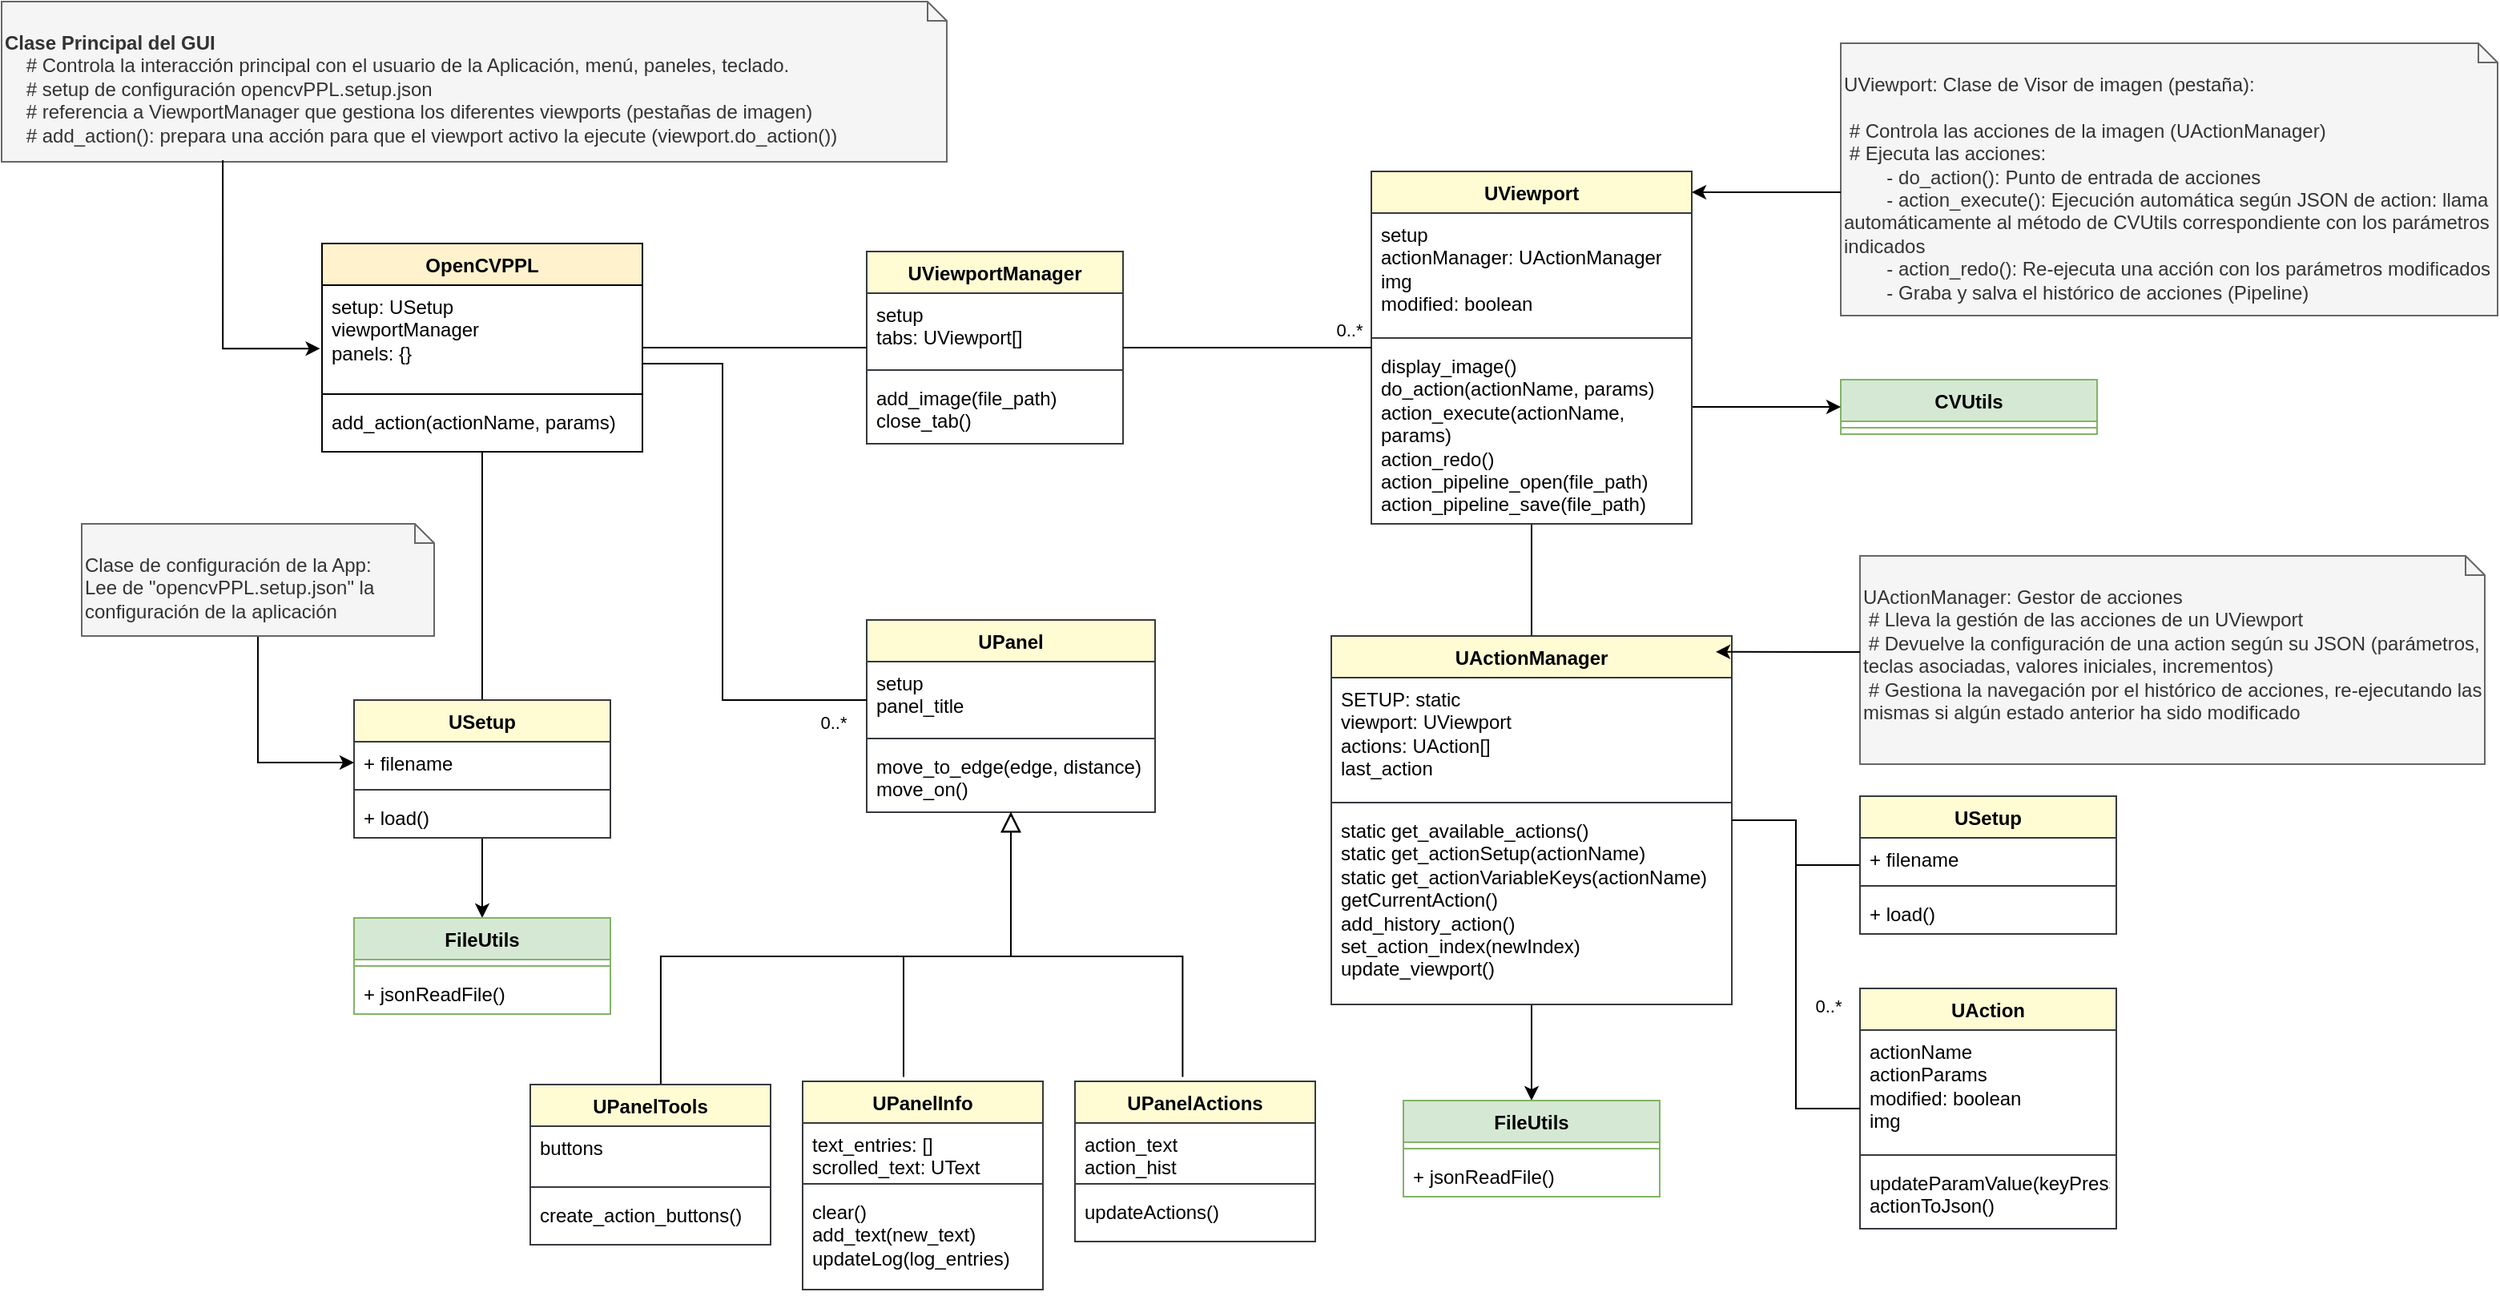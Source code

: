 <mxfile version="24.4.13" type="device">
  <diagram id="C5RBs43oDa-KdzZeNtuy" name="Page-1">
    <mxGraphModel dx="2876" dy="1206" grid="1" gridSize="10" guides="1" tooltips="1" connect="1" arrows="1" fold="1" page="1" pageScale="1" pageWidth="827" pageHeight="1169" math="0" shadow="0">
      <root>
        <mxCell id="WIyWlLk6GJQsqaUBKTNV-0" />
        <mxCell id="WIyWlLk6GJQsqaUBKTNV-1" parent="WIyWlLk6GJQsqaUBKTNV-0" />
        <mxCell id="RQnn3mF7lOvKZFte0xS3-6" style="rounded=0;orthogonalLoop=1;jettySize=auto;html=1;entryX=0.5;entryY=0;entryDx=0;entryDy=0;endArrow=none;endFill=0;" parent="WIyWlLk6GJQsqaUBKTNV-1" source="guMjgffCaEKqbJ106u8I-28" target="guMjgffCaEKqbJ106u8I-36" edge="1">
          <mxGeometry relative="1" as="geometry" />
        </mxCell>
        <mxCell id="guMjgffCaEKqbJ106u8I-28" value="OpenCVPPL" style="swimlane;fontStyle=1;align=center;verticalAlign=top;childLayout=stackLayout;horizontal=1;startSize=26;horizontalStack=0;resizeParent=1;resizeParentMax=0;resizeLast=0;collapsible=1;marginBottom=0;whiteSpace=wrap;html=1;fillColor=#fff2cc;strokeColor=#030201;" parent="WIyWlLk6GJQsqaUBKTNV-1" vertex="1">
          <mxGeometry x="10" y="165" width="200" height="130" as="geometry" />
        </mxCell>
        <mxCell id="guMjgffCaEKqbJ106u8I-29" value="&lt;div&gt;&lt;span style=&quot;background-color: initial;&quot;&gt;setup: USetup&lt;/span&gt;&lt;br&gt;&lt;/div&gt;&lt;div&gt;&lt;span style=&quot;background-color: initial;&quot;&gt;viewportManager&lt;/span&gt;&lt;br&gt;&lt;/div&gt;&lt;div&gt;&lt;span style=&quot;background-color: initial;&quot;&gt;panels: {}&lt;/span&gt;&lt;br&gt;&lt;/div&gt;" style="text;strokeColor=none;fillColor=none;align=left;verticalAlign=top;spacingLeft=4;spacingRight=4;overflow=hidden;rotatable=0;points=[[0,0.5],[1,0.5]];portConstraint=eastwest;whiteSpace=wrap;html=1;" parent="guMjgffCaEKqbJ106u8I-28" vertex="1">
          <mxGeometry y="26" width="200" height="64" as="geometry" />
        </mxCell>
        <mxCell id="guMjgffCaEKqbJ106u8I-30" value="" style="line;strokeWidth=1;fillColor=none;align=left;verticalAlign=middle;spacingTop=-1;spacingLeft=3;spacingRight=3;rotatable=0;labelPosition=right;points=[];portConstraint=eastwest;strokeColor=inherit;" parent="guMjgffCaEKqbJ106u8I-28" vertex="1">
          <mxGeometry y="90" width="200" height="8" as="geometry" />
        </mxCell>
        <mxCell id="guMjgffCaEKqbJ106u8I-31" value="add_action(actionName, params)&lt;div&gt;&lt;br&gt;&lt;/div&gt;" style="text;strokeColor=none;fillColor=none;align=left;verticalAlign=top;spacingLeft=4;spacingRight=4;overflow=hidden;rotatable=0;points=[[0,0.5],[1,0.5]];portConstraint=eastwest;whiteSpace=wrap;html=1;" parent="guMjgffCaEKqbJ106u8I-28" vertex="1">
          <mxGeometry y="98" width="200" height="32" as="geometry" />
        </mxCell>
        <mxCell id="wvwNAToeuNzU3zRsVvuj-59" style="edgeStyle=orthogonalEdgeStyle;rounded=0;orthogonalLoop=1;jettySize=auto;html=1;" edge="1" parent="WIyWlLk6GJQsqaUBKTNV-1" source="guMjgffCaEKqbJ106u8I-36" target="guMjgffCaEKqbJ106u8I-56">
          <mxGeometry relative="1" as="geometry" />
        </mxCell>
        <mxCell id="guMjgffCaEKqbJ106u8I-36" value="USetup" style="swimlane;fontStyle=1;align=center;verticalAlign=top;childLayout=stackLayout;horizontal=1;startSize=26;horizontalStack=0;resizeParent=1;resizeParentMax=0;resizeLast=0;collapsible=1;marginBottom=0;whiteSpace=wrap;html=1;fillColor=#FFFCD4;strokeColor=#36393d;" parent="WIyWlLk6GJQsqaUBKTNV-1" vertex="1">
          <mxGeometry x="30" y="450" width="160" height="86" as="geometry" />
        </mxCell>
        <mxCell id="guMjgffCaEKqbJ106u8I-37" value="+ filename" style="text;strokeColor=none;fillColor=none;align=left;verticalAlign=top;spacingLeft=4;spacingRight=4;overflow=hidden;rotatable=0;points=[[0,0.5],[1,0.5]];portConstraint=eastwest;whiteSpace=wrap;html=1;" parent="guMjgffCaEKqbJ106u8I-36" vertex="1">
          <mxGeometry y="26" width="160" height="26" as="geometry" />
        </mxCell>
        <mxCell id="guMjgffCaEKqbJ106u8I-38" value="" style="line;strokeWidth=1;fillColor=none;align=left;verticalAlign=middle;spacingTop=-1;spacingLeft=3;spacingRight=3;rotatable=0;labelPosition=right;points=[];portConstraint=eastwest;strokeColor=inherit;" parent="guMjgffCaEKqbJ106u8I-36" vertex="1">
          <mxGeometry y="52" width="160" height="8" as="geometry" />
        </mxCell>
        <mxCell id="guMjgffCaEKqbJ106u8I-39" value="+ load()" style="text;strokeColor=none;fillColor=none;align=left;verticalAlign=top;spacingLeft=4;spacingRight=4;overflow=hidden;rotatable=0;points=[[0,0.5],[1,0.5]];portConstraint=eastwest;whiteSpace=wrap;html=1;" parent="guMjgffCaEKqbJ106u8I-36" vertex="1">
          <mxGeometry y="60" width="160" height="26" as="geometry" />
        </mxCell>
        <mxCell id="guMjgffCaEKqbJ106u8I-48" value="UViewportManager" style="swimlane;fontStyle=1;align=center;verticalAlign=top;childLayout=stackLayout;horizontal=1;startSize=26;horizontalStack=0;resizeParent=1;resizeParentMax=0;resizeLast=0;collapsible=1;marginBottom=0;whiteSpace=wrap;html=1;fillColor=#FFFCD4;strokeColor=#36393d;" parent="WIyWlLk6GJQsqaUBKTNV-1" vertex="1">
          <mxGeometry x="350" y="170" width="160" height="120" as="geometry" />
        </mxCell>
        <mxCell id="guMjgffCaEKqbJ106u8I-49" value="setup&lt;div&gt;tabs: UViewport[]&lt;/div&gt;" style="text;strokeColor=none;fillColor=none;align=left;verticalAlign=top;spacingLeft=4;spacingRight=4;overflow=hidden;rotatable=0;points=[[0,0.5],[1,0.5]];portConstraint=eastwest;whiteSpace=wrap;html=1;" parent="guMjgffCaEKqbJ106u8I-48" vertex="1">
          <mxGeometry y="26" width="160" height="44" as="geometry" />
        </mxCell>
        <mxCell id="guMjgffCaEKqbJ106u8I-50" value="" style="line;strokeWidth=1;fillColor=none;align=left;verticalAlign=middle;spacingTop=-1;spacingLeft=3;spacingRight=3;rotatable=0;labelPosition=right;points=[];portConstraint=eastwest;strokeColor=inherit;" parent="guMjgffCaEKqbJ106u8I-48" vertex="1">
          <mxGeometry y="70" width="160" height="8" as="geometry" />
        </mxCell>
        <mxCell id="guMjgffCaEKqbJ106u8I-51" value="add_image(file_path)&lt;div&gt;close_tab()&lt;br&gt;&lt;/div&gt;" style="text;strokeColor=none;fillColor=none;align=left;verticalAlign=top;spacingLeft=4;spacingRight=4;overflow=hidden;rotatable=0;points=[[0,0.5],[1,0.5]];portConstraint=eastwest;whiteSpace=wrap;html=1;" parent="guMjgffCaEKqbJ106u8I-48" vertex="1">
          <mxGeometry y="78" width="160" height="42" as="geometry" />
        </mxCell>
        <mxCell id="guMjgffCaEKqbJ106u8I-56" value="FileUtils" style="swimlane;fontStyle=1;align=center;verticalAlign=top;childLayout=stackLayout;horizontal=1;startSize=26;horizontalStack=0;resizeParent=1;resizeParentMax=0;resizeLast=0;collapsible=1;marginBottom=0;whiteSpace=wrap;html=1;fillColor=#d5e8d4;strokeColor=#82b366;" parent="WIyWlLk6GJQsqaUBKTNV-1" vertex="1">
          <mxGeometry x="30" y="586" width="160" height="60" as="geometry" />
        </mxCell>
        <mxCell id="guMjgffCaEKqbJ106u8I-58" value="" style="line;strokeWidth=1;fillColor=none;align=left;verticalAlign=middle;spacingTop=-1;spacingLeft=3;spacingRight=3;rotatable=0;labelPosition=right;points=[];portConstraint=eastwest;strokeColor=inherit;" parent="guMjgffCaEKqbJ106u8I-56" vertex="1">
          <mxGeometry y="26" width="160" height="8" as="geometry" />
        </mxCell>
        <mxCell id="guMjgffCaEKqbJ106u8I-59" value="+ jsonReadFile()" style="text;strokeColor=none;fillColor=none;align=left;verticalAlign=top;spacingLeft=4;spacingRight=4;overflow=hidden;rotatable=0;points=[[0,0.5],[1,0.5]];portConstraint=eastwest;whiteSpace=wrap;html=1;" parent="guMjgffCaEKqbJ106u8I-56" vertex="1">
          <mxGeometry y="34" width="160" height="26" as="geometry" />
        </mxCell>
        <mxCell id="guMjgffCaEKqbJ106u8I-60" value="UPanel" style="swimlane;fontStyle=1;align=center;verticalAlign=top;childLayout=stackLayout;horizontal=1;startSize=26;horizontalStack=0;resizeParent=1;resizeParentMax=0;resizeLast=0;collapsible=1;marginBottom=0;whiteSpace=wrap;html=1;fillColor=#FFFCD4;strokeColor=#36393d;" parent="WIyWlLk6GJQsqaUBKTNV-1" vertex="1">
          <mxGeometry x="350" y="400" width="180" height="120" as="geometry" />
        </mxCell>
        <mxCell id="guMjgffCaEKqbJ106u8I-61" value="setup&lt;br&gt;panel_title&lt;br&gt;&lt;div&gt;&lt;br&gt;&lt;/div&gt;" style="text;strokeColor=none;fillColor=none;align=left;verticalAlign=top;spacingLeft=4;spacingRight=4;overflow=hidden;rotatable=0;points=[[0,0.5],[1,0.5]];portConstraint=eastwest;whiteSpace=wrap;html=1;" parent="guMjgffCaEKqbJ106u8I-60" vertex="1">
          <mxGeometry y="26" width="180" height="44" as="geometry" />
        </mxCell>
        <mxCell id="guMjgffCaEKqbJ106u8I-62" value="" style="line;strokeWidth=1;fillColor=none;align=left;verticalAlign=middle;spacingTop=-1;spacingLeft=3;spacingRight=3;rotatable=0;labelPosition=right;points=[];portConstraint=eastwest;strokeColor=inherit;" parent="guMjgffCaEKqbJ106u8I-60" vertex="1">
          <mxGeometry y="70" width="180" height="8" as="geometry" />
        </mxCell>
        <mxCell id="guMjgffCaEKqbJ106u8I-63" value="move_to_edge(edge, distance)&lt;div&gt;move_on()&lt;/div&gt;" style="text;strokeColor=none;fillColor=none;align=left;verticalAlign=top;spacingLeft=4;spacingRight=4;overflow=hidden;rotatable=0;points=[[0,0.5],[1,0.5]];portConstraint=eastwest;whiteSpace=wrap;html=1;" parent="guMjgffCaEKqbJ106u8I-60" vertex="1">
          <mxGeometry y="78" width="180" height="42" as="geometry" />
        </mxCell>
        <mxCell id="guMjgffCaEKqbJ106u8I-64" value="CVUtils" style="swimlane;fontStyle=1;align=center;verticalAlign=top;childLayout=stackLayout;horizontal=1;startSize=26;horizontalStack=0;resizeParent=1;resizeParentMax=0;resizeLast=0;collapsible=1;marginBottom=0;whiteSpace=wrap;html=1;fillColor=#d5e8d4;strokeColor=#82b366;" parent="WIyWlLk6GJQsqaUBKTNV-1" vertex="1">
          <mxGeometry x="958" y="250" width="160" height="34" as="geometry" />
        </mxCell>
        <mxCell id="guMjgffCaEKqbJ106u8I-66" value="" style="line;strokeWidth=1;fillColor=none;align=left;verticalAlign=middle;spacingTop=-1;spacingLeft=3;spacingRight=3;rotatable=0;labelPosition=right;points=[];portConstraint=eastwest;strokeColor=inherit;" parent="guMjgffCaEKqbJ106u8I-64" vertex="1">
          <mxGeometry y="26" width="160" height="8" as="geometry" />
        </mxCell>
        <mxCell id="RQnn3mF7lOvKZFte0xS3-1" value="&lt;b&gt;Clase Principal del GUI&lt;/b&gt;&lt;div&gt;&lt;div&gt;&amp;nbsp; &amp;nbsp; # Controla la interacción principal con el usuario de la Aplicación, menú, paneles, teclado.&lt;/div&gt;&lt;div&gt;&amp;nbsp; &amp;nbsp; # setup de configuración opencvPPL.setup.json&lt;/div&gt;&lt;div&gt;&amp;nbsp; &amp;nbsp; # referencia a ViewportManager que gestiona los diferentes viewports (pestañas de imagen)&lt;/div&gt;&lt;/div&gt;&lt;div&gt;&amp;nbsp; &amp;nbsp; # add_action(): prepara una acción para que el viewport activo la ejecute (viewport.do_action())&lt;/div&gt;" style="shape=note2;boundedLbl=1;whiteSpace=wrap;html=1;size=12;verticalAlign=top;align=left;fillColor=#f5f5f5;fontColor=#333333;strokeColor=#666666;" parent="WIyWlLk6GJQsqaUBKTNV-1" vertex="1">
          <mxGeometry x="-190" y="14" width="590" height="100" as="geometry" />
        </mxCell>
        <mxCell id="RQnn3mF7lOvKZFte0xS3-4" style="edgeStyle=orthogonalEdgeStyle;rounded=0;orthogonalLoop=1;jettySize=auto;html=1;entryX=0;entryY=0.5;entryDx=0;entryDy=0;" parent="WIyWlLk6GJQsqaUBKTNV-1" source="RQnn3mF7lOvKZFte0xS3-3" target="guMjgffCaEKqbJ106u8I-37" edge="1">
          <mxGeometry relative="1" as="geometry">
            <mxPoint x="105" y="440" as="targetPoint" />
          </mxGeometry>
        </mxCell>
        <mxCell id="RQnn3mF7lOvKZFte0xS3-3" value="Clase de configuración de la App:&lt;br&gt;Lee de &quot;opencvPPL.setup.json&quot; la configuración de la aplicación" style="shape=note2;boundedLbl=1;whiteSpace=wrap;html=1;size=12;verticalAlign=top;align=left;fillColor=#f5f5f5;fontColor=#333333;strokeColor=#666666;" parent="WIyWlLk6GJQsqaUBKTNV-1" vertex="1">
          <mxGeometry x="-140" y="340" width="220" height="70" as="geometry" />
        </mxCell>
        <mxCell id="RQnn3mF7lOvKZFte0xS3-9" style="edgeStyle=orthogonalEdgeStyle;rounded=0;orthogonalLoop=1;jettySize=auto;html=1;entryX=-0.006;entryY=0.619;entryDx=0;entryDy=0;entryPerimeter=0;exitX=0.234;exitY=0.99;exitDx=0;exitDy=0;exitPerimeter=0;" parent="WIyWlLk6GJQsqaUBKTNV-1" source="RQnn3mF7lOvKZFte0xS3-1" target="guMjgffCaEKqbJ106u8I-29" edge="1">
          <mxGeometry relative="1" as="geometry" />
        </mxCell>
        <mxCell id="RQnn3mF7lOvKZFte0xS3-12" style="rounded=0;orthogonalLoop=1;jettySize=auto;html=1;endArrow=none;endFill=0;startArrow=none;startFill=0;" parent="WIyWlLk6GJQsqaUBKTNV-1" source="guMjgffCaEKqbJ106u8I-28" target="guMjgffCaEKqbJ106u8I-48" edge="1">
          <mxGeometry relative="1" as="geometry">
            <mxPoint x="230" y="190" as="sourcePoint" />
            <mxPoint x="340" y="190" as="targetPoint" />
          </mxGeometry>
        </mxCell>
        <mxCell id="wvwNAToeuNzU3zRsVvuj-36" style="edgeStyle=orthogonalEdgeStyle;rounded=0;orthogonalLoop=1;jettySize=auto;html=1;endArrow=none;endFill=0;" edge="1" parent="WIyWlLk6GJQsqaUBKTNV-1" source="wvwNAToeuNzU3zRsVvuj-1" target="wvwNAToeuNzU3zRsVvuj-23">
          <mxGeometry relative="1" as="geometry" />
        </mxCell>
        <mxCell id="wvwNAToeuNzU3zRsVvuj-71" style="edgeStyle=orthogonalEdgeStyle;rounded=0;orthogonalLoop=1;jettySize=auto;html=1;" edge="1" parent="WIyWlLk6GJQsqaUBKTNV-1" source="wvwNAToeuNzU3zRsVvuj-1" target="guMjgffCaEKqbJ106u8I-64">
          <mxGeometry relative="1" as="geometry">
            <Array as="points">
              <mxPoint x="880" y="267" />
              <mxPoint x="880" y="267" />
            </Array>
          </mxGeometry>
        </mxCell>
        <mxCell id="wvwNAToeuNzU3zRsVvuj-1" value="UViewport" style="swimlane;fontStyle=1;align=center;verticalAlign=top;childLayout=stackLayout;horizontal=1;startSize=26;horizontalStack=0;resizeParent=1;resizeParentMax=0;resizeLast=0;collapsible=1;marginBottom=0;whiteSpace=wrap;html=1;fillColor=#FFFCD4;strokeColor=#36393d;" vertex="1" parent="WIyWlLk6GJQsqaUBKTNV-1">
          <mxGeometry x="665" y="120" width="200" height="220" as="geometry" />
        </mxCell>
        <mxCell id="wvwNAToeuNzU3zRsVvuj-2" value="setup&lt;div&gt;actionManager: UActionManager&lt;/div&gt;&lt;div&gt;img&lt;/div&gt;&lt;div&gt;modified: boolean&lt;/div&gt;&lt;div&gt;&lt;br&gt;&lt;/div&gt;&lt;div&gt;&lt;br&gt;&lt;/div&gt;" style="text;strokeColor=none;fillColor=none;align=left;verticalAlign=top;spacingLeft=4;spacingRight=4;overflow=hidden;rotatable=0;points=[[0,0.5],[1,0.5]];portConstraint=eastwest;whiteSpace=wrap;html=1;" vertex="1" parent="wvwNAToeuNzU3zRsVvuj-1">
          <mxGeometry y="26" width="200" height="74" as="geometry" />
        </mxCell>
        <mxCell id="wvwNAToeuNzU3zRsVvuj-3" value="" style="line;strokeWidth=1;fillColor=none;align=left;verticalAlign=middle;spacingTop=-1;spacingLeft=3;spacingRight=3;rotatable=0;labelPosition=right;points=[];portConstraint=eastwest;strokeColor=inherit;" vertex="1" parent="wvwNAToeuNzU3zRsVvuj-1">
          <mxGeometry y="100" width="200" height="8" as="geometry" />
        </mxCell>
        <mxCell id="wvwNAToeuNzU3zRsVvuj-4" value="&lt;div&gt;display_image()&lt;br&gt;&lt;/div&gt;&lt;div&gt;do_action(actionName, params)&lt;br&gt;&lt;/div&gt;&lt;div&gt;action_execute(actionName, params)&lt;br&gt;&lt;/div&gt;&lt;div&gt;action_redo()&lt;br&gt;action_pipeline_open(file_path)&lt;br&gt;action_pipeline_save(file_path)&lt;br&gt;&lt;/div&gt;" style="text;strokeColor=none;fillColor=none;align=left;verticalAlign=top;spacingLeft=4;spacingRight=4;overflow=hidden;rotatable=0;points=[[0,0.5],[1,0.5]];portConstraint=eastwest;whiteSpace=wrap;html=1;" vertex="1" parent="wvwNAToeuNzU3zRsVvuj-1">
          <mxGeometry y="108" width="200" height="112" as="geometry" />
        </mxCell>
        <mxCell id="wvwNAToeuNzU3zRsVvuj-5" style="edgeStyle=orthogonalEdgeStyle;rounded=0;orthogonalLoop=1;jettySize=auto;html=1;endArrow=none;endFill=0;startArrow=none;startFill=0;" edge="1" parent="WIyWlLk6GJQsqaUBKTNV-1" source="guMjgffCaEKqbJ106u8I-48" target="wvwNAToeuNzU3zRsVvuj-1">
          <mxGeometry relative="1" as="geometry">
            <mxPoint x="440" y="320" as="sourcePoint" />
            <mxPoint x="550" y="320" as="targetPoint" />
          </mxGeometry>
        </mxCell>
        <mxCell id="wvwNAToeuNzU3zRsVvuj-10" value="0..*" style="edgeLabel;html=1;align=center;verticalAlign=middle;resizable=0;points=[];" vertex="1" connectable="0" parent="wvwNAToeuNzU3zRsVvuj-5">
          <mxGeometry x="0.276" y="1" relative="1" as="geometry">
            <mxPoint x="42" y="-10" as="offset" />
          </mxGeometry>
        </mxCell>
        <mxCell id="wvwNAToeuNzU3zRsVvuj-8" style="edgeStyle=orthogonalEdgeStyle;rounded=0;orthogonalLoop=1;jettySize=auto;html=1;endArrow=none;endFill=0;startArrow=none;startFill=0;" edge="1" parent="WIyWlLk6GJQsqaUBKTNV-1" source="guMjgffCaEKqbJ106u8I-28" target="guMjgffCaEKqbJ106u8I-60">
          <mxGeometry relative="1" as="geometry">
            <mxPoint x="300" y="290" as="sourcePoint" />
            <mxPoint x="310" y="350" as="targetPoint" />
            <Array as="points">
              <mxPoint x="260" y="240" />
              <mxPoint x="260" y="450" />
            </Array>
          </mxGeometry>
        </mxCell>
        <mxCell id="wvwNAToeuNzU3zRsVvuj-9" value="0..*" style="edgeLabel;html=1;align=center;verticalAlign=middle;resizable=0;points=[];" vertex="1" connectable="0" parent="wvwNAToeuNzU3zRsVvuj-8">
          <mxGeometry x="0.85" relative="1" as="geometry">
            <mxPoint x="5" y="14" as="offset" />
          </mxGeometry>
        </mxCell>
        <mxCell id="wvwNAToeuNzU3zRsVvuj-12" value="" style="endArrow=block;endSize=10;endFill=0;shadow=0;strokeWidth=1;rounded=0;curved=0;edgeStyle=elbowEdgeStyle;elbow=vertical;exitX=0.42;exitY=-0.021;exitDx=0;exitDy=0;exitPerimeter=0;" edge="1" parent="WIyWlLk6GJQsqaUBKTNV-1" source="wvwNAToeuNzU3zRsVvuj-19" target="guMjgffCaEKqbJ106u8I-60">
          <mxGeometry width="160" relative="1" as="geometry">
            <mxPoint x="370" y="640" as="sourcePoint" />
            <mxPoint x="435" y="543" as="targetPoint" />
            <Array as="points">
              <mxPoint x="440" y="610" />
            </Array>
          </mxGeometry>
        </mxCell>
        <mxCell id="wvwNAToeuNzU3zRsVvuj-13" value="" style="endArrow=block;endSize=10;endFill=0;shadow=0;strokeWidth=1;rounded=0;curved=0;edgeStyle=elbowEdgeStyle;elbow=vertical;exitX=0.448;exitY=-0.027;exitDx=0;exitDy=0;exitPerimeter=0;" edge="1" parent="WIyWlLk6GJQsqaUBKTNV-1" source="wvwNAToeuNzU3zRsVvuj-31" target="guMjgffCaEKqbJ106u8I-60">
          <mxGeometry width="160" relative="1" as="geometry">
            <mxPoint x="545" y="645" as="sourcePoint" />
            <mxPoint x="435" y="543" as="targetPoint" />
            <Array as="points">
              <mxPoint x="440" y="610" />
            </Array>
          </mxGeometry>
        </mxCell>
        <mxCell id="wvwNAToeuNzU3zRsVvuj-14" value="" style="endArrow=block;endSize=10;endFill=0;shadow=0;strokeWidth=1;rounded=0;curved=0;edgeStyle=elbowEdgeStyle;elbow=vertical;exitX=0.543;exitY=0.025;exitDx=0;exitDy=0;exitPerimeter=0;" edge="1" parent="WIyWlLk6GJQsqaUBKTNV-1" source="wvwNAToeuNzU3zRsVvuj-15" target="guMjgffCaEKqbJ106u8I-60">
          <mxGeometry width="160" relative="1" as="geometry">
            <mxPoint x="280" y="640" as="sourcePoint" />
            <mxPoint x="450" y="530" as="targetPoint" />
            <Array as="points">
              <mxPoint x="330" y="610" />
            </Array>
          </mxGeometry>
        </mxCell>
        <mxCell id="wvwNAToeuNzU3zRsVvuj-15" value="UPanelTools" style="swimlane;fontStyle=1;align=center;verticalAlign=top;childLayout=stackLayout;horizontal=1;startSize=26;horizontalStack=0;resizeParent=1;resizeParentMax=0;resizeLast=0;collapsible=1;marginBottom=0;whiteSpace=wrap;html=1;fillColor=#FFFCD4;strokeColor=#36393d;" vertex="1" parent="WIyWlLk6GJQsqaUBKTNV-1">
          <mxGeometry x="140" y="690" width="150" height="100" as="geometry" />
        </mxCell>
        <mxCell id="wvwNAToeuNzU3zRsVvuj-16" value="&lt;div&gt;buttons&lt;br&gt;&lt;/div&gt;" style="text;strokeColor=none;fillColor=none;align=left;verticalAlign=top;spacingLeft=4;spacingRight=4;overflow=hidden;rotatable=0;points=[[0,0.5],[1,0.5]];portConstraint=eastwest;whiteSpace=wrap;html=1;" vertex="1" parent="wvwNAToeuNzU3zRsVvuj-15">
          <mxGeometry y="26" width="150" height="34" as="geometry" />
        </mxCell>
        <mxCell id="wvwNAToeuNzU3zRsVvuj-17" value="" style="line;strokeWidth=1;fillColor=none;align=left;verticalAlign=middle;spacingTop=-1;spacingLeft=3;spacingRight=3;rotatable=0;labelPosition=right;points=[];portConstraint=eastwest;strokeColor=inherit;" vertex="1" parent="wvwNAToeuNzU3zRsVvuj-15">
          <mxGeometry y="60" width="150" height="8" as="geometry" />
        </mxCell>
        <mxCell id="wvwNAToeuNzU3zRsVvuj-18" value="create_action_buttons()" style="text;strokeColor=none;fillColor=none;align=left;verticalAlign=top;spacingLeft=4;spacingRight=4;overflow=hidden;rotatable=0;points=[[0,0.5],[1,0.5]];portConstraint=eastwest;whiteSpace=wrap;html=1;" vertex="1" parent="wvwNAToeuNzU3zRsVvuj-15">
          <mxGeometry y="68" width="150" height="32" as="geometry" />
        </mxCell>
        <mxCell id="wvwNAToeuNzU3zRsVvuj-19" value="UPanelInfo" style="swimlane;fontStyle=1;align=center;verticalAlign=top;childLayout=stackLayout;horizontal=1;startSize=26;horizontalStack=0;resizeParent=1;resizeParentMax=0;resizeLast=0;collapsible=1;marginBottom=0;whiteSpace=wrap;html=1;fillColor=#FFFCD4;strokeColor=#36393d;" vertex="1" parent="WIyWlLk6GJQsqaUBKTNV-1">
          <mxGeometry x="310" y="688" width="150" height="130" as="geometry" />
        </mxCell>
        <mxCell id="wvwNAToeuNzU3zRsVvuj-20" value="&lt;div&gt;text_entries: []&lt;br&gt;&lt;/div&gt;&lt;div&gt;scrolled_text:&amp;nbsp;UText&lt;br&gt;&lt;/div&gt;" style="text;strokeColor=none;fillColor=none;align=left;verticalAlign=top;spacingLeft=4;spacingRight=4;overflow=hidden;rotatable=0;points=[[0,0.5],[1,0.5]];portConstraint=eastwest;whiteSpace=wrap;html=1;" vertex="1" parent="wvwNAToeuNzU3zRsVvuj-19">
          <mxGeometry y="26" width="150" height="34" as="geometry" />
        </mxCell>
        <mxCell id="wvwNAToeuNzU3zRsVvuj-21" value="" style="line;strokeWidth=1;fillColor=none;align=left;verticalAlign=middle;spacingTop=-1;spacingLeft=3;spacingRight=3;rotatable=0;labelPosition=right;points=[];portConstraint=eastwest;strokeColor=inherit;" vertex="1" parent="wvwNAToeuNzU3zRsVvuj-19">
          <mxGeometry y="60" width="150" height="8" as="geometry" />
        </mxCell>
        <mxCell id="wvwNAToeuNzU3zRsVvuj-22" value="clear()&lt;div&gt;add_text(new_text)&lt;br&gt;&lt;div&gt;updateLog(log_entries)&lt;/div&gt;&lt;/div&gt;" style="text;strokeColor=none;fillColor=none;align=left;verticalAlign=top;spacingLeft=4;spacingRight=4;overflow=hidden;rotatable=0;points=[[0,0.5],[1,0.5]];portConstraint=eastwest;whiteSpace=wrap;html=1;" vertex="1" parent="wvwNAToeuNzU3zRsVvuj-19">
          <mxGeometry y="68" width="150" height="62" as="geometry" />
        </mxCell>
        <mxCell id="wvwNAToeuNzU3zRsVvuj-66" style="edgeStyle=orthogonalEdgeStyle;rounded=0;orthogonalLoop=1;jettySize=auto;html=1;" edge="1" parent="WIyWlLk6GJQsqaUBKTNV-1" source="wvwNAToeuNzU3zRsVvuj-23" target="wvwNAToeuNzU3zRsVvuj-63">
          <mxGeometry relative="1" as="geometry" />
        </mxCell>
        <mxCell id="wvwNAToeuNzU3zRsVvuj-69" style="edgeStyle=orthogonalEdgeStyle;rounded=0;orthogonalLoop=1;jettySize=auto;html=1;endArrow=none;endFill=0;" edge="1" parent="WIyWlLk6GJQsqaUBKTNV-1" source="wvwNAToeuNzU3zRsVvuj-23" target="wvwNAToeuNzU3zRsVvuj-37">
          <mxGeometry relative="1" as="geometry" />
        </mxCell>
        <mxCell id="wvwNAToeuNzU3zRsVvuj-23" value="UActionManager" style="swimlane;fontStyle=1;align=center;verticalAlign=top;childLayout=stackLayout;horizontal=1;startSize=26;horizontalStack=0;resizeParent=1;resizeParentMax=0;resizeLast=0;collapsible=1;marginBottom=0;whiteSpace=wrap;html=1;fillColor=#FFFCD4;strokeColor=#36393d;" vertex="1" parent="WIyWlLk6GJQsqaUBKTNV-1">
          <mxGeometry x="640" y="410" width="250" height="230" as="geometry" />
        </mxCell>
        <mxCell id="wvwNAToeuNzU3zRsVvuj-24" value="SETUP: static&lt;div&gt;viewport: UViewport&lt;/div&gt;&lt;div&gt;actions: UAction[]&lt;/div&gt;&lt;div&gt;last_action&lt;br&gt;&lt;/div&gt;" style="text;strokeColor=none;fillColor=none;align=left;verticalAlign=top;spacingLeft=4;spacingRight=4;overflow=hidden;rotatable=0;points=[[0,0.5],[1,0.5]];portConstraint=eastwest;whiteSpace=wrap;html=1;" vertex="1" parent="wvwNAToeuNzU3zRsVvuj-23">
          <mxGeometry y="26" width="250" height="74" as="geometry" />
        </mxCell>
        <mxCell id="wvwNAToeuNzU3zRsVvuj-25" value="" style="line;strokeWidth=1;fillColor=none;align=left;verticalAlign=middle;spacingTop=-1;spacingLeft=3;spacingRight=3;rotatable=0;labelPosition=right;points=[];portConstraint=eastwest;strokeColor=inherit;" vertex="1" parent="wvwNAToeuNzU3zRsVvuj-23">
          <mxGeometry y="100" width="250" height="8" as="geometry" />
        </mxCell>
        <mxCell id="wvwNAToeuNzU3zRsVvuj-26" value="&lt;div&gt;static&amp;nbsp;get_available_actions()&lt;/div&gt;&lt;div&gt;static&amp;nbsp;get_actionSetup(&lt;span style=&quot;background-color: initial;&quot;&gt;actionName&lt;/span&gt;&lt;span style=&quot;background-color: initial;&quot;&gt;)&lt;/span&gt;&lt;/div&gt;&lt;div&gt;static&amp;nbsp;get_actionVariableKeys(actionName)&lt;/div&gt;&lt;div&gt;getCurrentAction()&lt;br&gt;&lt;/div&gt;&lt;div&gt;add_history_action()&lt;br&gt;&lt;/div&gt;&lt;div&gt;set_action_index(newIndex)&lt;br&gt;&lt;/div&gt;&lt;div&gt;update_viewport()&lt;br&gt;&lt;/div&gt;" style="text;strokeColor=none;fillColor=none;align=left;verticalAlign=top;spacingLeft=4;spacingRight=4;overflow=hidden;rotatable=0;points=[[0,0.5],[1,0.5]];portConstraint=eastwest;whiteSpace=wrap;html=1;" vertex="1" parent="wvwNAToeuNzU3zRsVvuj-23">
          <mxGeometry y="108" width="250" height="122" as="geometry" />
        </mxCell>
        <mxCell id="wvwNAToeuNzU3zRsVvuj-27" value="UAction" style="swimlane;fontStyle=1;align=center;verticalAlign=top;childLayout=stackLayout;horizontal=1;startSize=26;horizontalStack=0;resizeParent=1;resizeParentMax=0;resizeLast=0;collapsible=1;marginBottom=0;whiteSpace=wrap;html=1;fillColor=#FFFCD4;strokeColor=#36393d;" vertex="1" parent="WIyWlLk6GJQsqaUBKTNV-1">
          <mxGeometry x="970" y="630" width="160" height="150" as="geometry" />
        </mxCell>
        <mxCell id="wvwNAToeuNzU3zRsVvuj-28" value="actionName&lt;div&gt;actionParams&lt;/div&gt;&lt;div&gt;modified: boolean&lt;/div&gt;&lt;div&gt;img&lt;/div&gt;" style="text;strokeColor=none;fillColor=none;align=left;verticalAlign=top;spacingLeft=4;spacingRight=4;overflow=hidden;rotatable=0;points=[[0,0.5],[1,0.5]];portConstraint=eastwest;whiteSpace=wrap;html=1;" vertex="1" parent="wvwNAToeuNzU3zRsVvuj-27">
          <mxGeometry y="26" width="160" height="74" as="geometry" />
        </mxCell>
        <mxCell id="wvwNAToeuNzU3zRsVvuj-29" value="" style="line;strokeWidth=1;fillColor=none;align=left;verticalAlign=middle;spacingTop=-1;spacingLeft=3;spacingRight=3;rotatable=0;labelPosition=right;points=[];portConstraint=eastwest;strokeColor=inherit;" vertex="1" parent="wvwNAToeuNzU3zRsVvuj-27">
          <mxGeometry y="100" width="160" height="8" as="geometry" />
        </mxCell>
        <mxCell id="wvwNAToeuNzU3zRsVvuj-30" value="&lt;div&gt;updateParamValue(keyPressed)&lt;br&gt;&lt;/div&gt;&lt;div&gt;actionToJson()&lt;br&gt;&lt;/div&gt;" style="text;strokeColor=none;fillColor=none;align=left;verticalAlign=top;spacingLeft=4;spacingRight=4;overflow=hidden;rotatable=0;points=[[0,0.5],[1,0.5]];portConstraint=eastwest;whiteSpace=wrap;html=1;" vertex="1" parent="wvwNAToeuNzU3zRsVvuj-27">
          <mxGeometry y="108" width="160" height="42" as="geometry" />
        </mxCell>
        <mxCell id="wvwNAToeuNzU3zRsVvuj-31" value="UPanelActions" style="swimlane;fontStyle=1;align=center;verticalAlign=top;childLayout=stackLayout;horizontal=1;startSize=26;horizontalStack=0;resizeParent=1;resizeParentMax=0;resizeLast=0;collapsible=1;marginBottom=0;whiteSpace=wrap;html=1;fillColor=#FFFCD4;strokeColor=#36393d;" vertex="1" parent="WIyWlLk6GJQsqaUBKTNV-1">
          <mxGeometry x="480" y="688" width="150" height="100" as="geometry" />
        </mxCell>
        <mxCell id="wvwNAToeuNzU3zRsVvuj-32" value="&lt;div&gt;action_text&lt;br&gt;&lt;/div&gt;&lt;div&gt;action_hist&lt;br&gt;&lt;/div&gt;" style="text;strokeColor=none;fillColor=none;align=left;verticalAlign=top;spacingLeft=4;spacingRight=4;overflow=hidden;rotatable=0;points=[[0,0.5],[1,0.5]];portConstraint=eastwest;whiteSpace=wrap;html=1;" vertex="1" parent="wvwNAToeuNzU3zRsVvuj-31">
          <mxGeometry y="26" width="150" height="34" as="geometry" />
        </mxCell>
        <mxCell id="wvwNAToeuNzU3zRsVvuj-33" value="" style="line;strokeWidth=1;fillColor=none;align=left;verticalAlign=middle;spacingTop=-1;spacingLeft=3;spacingRight=3;rotatable=0;labelPosition=right;points=[];portConstraint=eastwest;strokeColor=inherit;" vertex="1" parent="wvwNAToeuNzU3zRsVvuj-31">
          <mxGeometry y="60" width="150" height="8" as="geometry" />
        </mxCell>
        <mxCell id="wvwNAToeuNzU3zRsVvuj-34" value="updateActions()" style="text;strokeColor=none;fillColor=none;align=left;verticalAlign=top;spacingLeft=4;spacingRight=4;overflow=hidden;rotatable=0;points=[[0,0.5],[1,0.5]];portConstraint=eastwest;whiteSpace=wrap;html=1;" vertex="1" parent="wvwNAToeuNzU3zRsVvuj-31">
          <mxGeometry y="68" width="150" height="32" as="geometry" />
        </mxCell>
        <mxCell id="wvwNAToeuNzU3zRsVvuj-37" value="USetup" style="swimlane;fontStyle=1;align=center;verticalAlign=top;childLayout=stackLayout;horizontal=1;startSize=26;horizontalStack=0;resizeParent=1;resizeParentMax=0;resizeLast=0;collapsible=1;marginBottom=0;whiteSpace=wrap;html=1;fillColor=#FFFCD4;strokeColor=#36393d;" vertex="1" parent="WIyWlLk6GJQsqaUBKTNV-1">
          <mxGeometry x="970" y="510" width="160" height="86" as="geometry" />
        </mxCell>
        <mxCell id="wvwNAToeuNzU3zRsVvuj-38" value="+ filename" style="text;strokeColor=none;fillColor=none;align=left;verticalAlign=top;spacingLeft=4;spacingRight=4;overflow=hidden;rotatable=0;points=[[0,0.5],[1,0.5]];portConstraint=eastwest;whiteSpace=wrap;html=1;" vertex="1" parent="wvwNAToeuNzU3zRsVvuj-37">
          <mxGeometry y="26" width="160" height="26" as="geometry" />
        </mxCell>
        <mxCell id="wvwNAToeuNzU3zRsVvuj-39" value="" style="line;strokeWidth=1;fillColor=none;align=left;verticalAlign=middle;spacingTop=-1;spacingLeft=3;spacingRight=3;rotatable=0;labelPosition=right;points=[];portConstraint=eastwest;strokeColor=inherit;" vertex="1" parent="wvwNAToeuNzU3zRsVvuj-37">
          <mxGeometry y="52" width="160" height="8" as="geometry" />
        </mxCell>
        <mxCell id="wvwNAToeuNzU3zRsVvuj-40" value="+ load()" style="text;strokeColor=none;fillColor=none;align=left;verticalAlign=top;spacingLeft=4;spacingRight=4;overflow=hidden;rotatable=0;points=[[0,0.5],[1,0.5]];portConstraint=eastwest;whiteSpace=wrap;html=1;" vertex="1" parent="wvwNAToeuNzU3zRsVvuj-37">
          <mxGeometry y="60" width="160" height="26" as="geometry" />
        </mxCell>
        <mxCell id="wvwNAToeuNzU3zRsVvuj-42" style="edgeStyle=orthogonalEdgeStyle;rounded=0;orthogonalLoop=1;jettySize=auto;html=1;endArrow=none;endFill=0;startArrow=none;startFill=0;" edge="1" parent="WIyWlLk6GJQsqaUBKTNV-1" source="wvwNAToeuNzU3zRsVvuj-23" target="wvwNAToeuNzU3zRsVvuj-27">
          <mxGeometry relative="1" as="geometry">
            <mxPoint x="840" y="690" as="sourcePoint" />
            <mxPoint x="995" y="690" as="targetPoint" />
          </mxGeometry>
        </mxCell>
        <mxCell id="wvwNAToeuNzU3zRsVvuj-43" value="0..*" style="edgeLabel;html=1;align=center;verticalAlign=middle;resizable=0;points=[];" vertex="1" connectable="0" parent="wvwNAToeuNzU3zRsVvuj-42">
          <mxGeometry x="0.276" y="1" relative="1" as="geometry">
            <mxPoint x="19" y="-10" as="offset" />
          </mxGeometry>
        </mxCell>
        <mxCell id="wvwNAToeuNzU3zRsVvuj-54" value="UViewport: Clase de Visor de imagen (pestaña):&lt;div&gt;&lt;br&gt;&lt;/div&gt;&lt;div&gt;&amp;nbsp;# Controla las acciones de la imagen (UActionManager)&lt;/div&gt;&lt;div&gt;&amp;nbsp;# Ejecuta las acciones:&lt;/div&gt;&lt;div&gt;&lt;span style=&quot;white-space: pre;&quot;&gt;&#x9;&lt;/span&gt;-&amp;nbsp;&lt;span style=&quot;background-color: initial;&quot;&gt;do_action():&amp;nbsp;&lt;/span&gt;&lt;span style=&quot;background-color: initial;&quot;&gt;Punto de entrada de acciones&lt;/span&gt;&lt;/div&gt;&lt;div&gt;&lt;span style=&quot;white-space: pre;&quot;&gt;&#x9;&lt;/span&gt;- action_execute(): Ejecución automática según JSON de action: llama automáticamente&amp;nbsp;al método de CVUtils correspondiente con los parámetros indicados&lt;br&gt;&lt;/div&gt;&lt;div&gt;&lt;span style=&quot;white-space: pre;&quot;&gt;&#x9;&lt;/span&gt;- action_redo(): Re-ejecuta una acción con los parámetros modificados&lt;br&gt;&lt;/div&gt;&lt;div&gt;&lt;span style=&quot;white-space: pre;&quot;&gt;&#x9;&lt;/span&gt;- Graba y salva el histórico de acciones (Pipeline)&lt;br&gt;&lt;/div&gt;&lt;div&gt;&amp;nbsp;&lt;/div&gt;" style="shape=note2;boundedLbl=1;whiteSpace=wrap;html=1;size=12;verticalAlign=top;align=left;fillColor=#f5f5f5;fontColor=#333333;strokeColor=#666666;" vertex="1" parent="WIyWlLk6GJQsqaUBKTNV-1">
          <mxGeometry x="958" y="40" width="410" height="170" as="geometry" />
        </mxCell>
        <mxCell id="wvwNAToeuNzU3zRsVvuj-56" style="edgeStyle=orthogonalEdgeStyle;rounded=0;orthogonalLoop=1;jettySize=auto;html=1;entryX=1;entryY=0.059;entryDx=0;entryDy=0;entryPerimeter=0;" edge="1" parent="WIyWlLk6GJQsqaUBKTNV-1" source="wvwNAToeuNzU3zRsVvuj-54" target="wvwNAToeuNzU3zRsVvuj-1">
          <mxGeometry relative="1" as="geometry">
            <Array as="points">
              <mxPoint x="930" y="133" />
              <mxPoint x="930" y="133" />
            </Array>
          </mxGeometry>
        </mxCell>
        <mxCell id="wvwNAToeuNzU3zRsVvuj-57" value="UActionManager: Gestor de acciones&lt;div&gt;&amp;nbsp;# Lleva la gestión de las acciones de un UViewport&lt;/div&gt;&lt;div&gt;&amp;nbsp;# Devuelve la configuración de una action según su JSON (parámetros, teclas asociadas, valores iniciales, incrementos)&lt;/div&gt;&lt;div&gt;&amp;nbsp;# Gestiona la navegación por el histórico de acciones, re-ejecutando las mismas si algún estado anterior ha sido modificado&lt;/div&gt;" style="shape=note2;boundedLbl=1;whiteSpace=wrap;html=1;size=12;verticalAlign=top;align=left;fillColor=#f5f5f5;fontColor=#333333;strokeColor=#666666;" vertex="1" parent="WIyWlLk6GJQsqaUBKTNV-1">
          <mxGeometry x="970" y="360" width="390" height="130" as="geometry" />
        </mxCell>
        <mxCell id="wvwNAToeuNzU3zRsVvuj-63" value="FileUtils" style="swimlane;fontStyle=1;align=center;verticalAlign=top;childLayout=stackLayout;horizontal=1;startSize=26;horizontalStack=0;resizeParent=1;resizeParentMax=0;resizeLast=0;collapsible=1;marginBottom=0;whiteSpace=wrap;html=1;fillColor=#d5e8d4;strokeColor=#82b366;" vertex="1" parent="WIyWlLk6GJQsqaUBKTNV-1">
          <mxGeometry x="685" y="700" width="160" height="60" as="geometry" />
        </mxCell>
        <mxCell id="wvwNAToeuNzU3zRsVvuj-64" value="" style="line;strokeWidth=1;fillColor=none;align=left;verticalAlign=middle;spacingTop=-1;spacingLeft=3;spacingRight=3;rotatable=0;labelPosition=right;points=[];portConstraint=eastwest;strokeColor=inherit;" vertex="1" parent="wvwNAToeuNzU3zRsVvuj-63">
          <mxGeometry y="26" width="160" height="8" as="geometry" />
        </mxCell>
        <mxCell id="wvwNAToeuNzU3zRsVvuj-65" value="+ jsonReadFile()" style="text;strokeColor=none;fillColor=none;align=left;verticalAlign=top;spacingLeft=4;spacingRight=4;overflow=hidden;rotatable=0;points=[[0,0.5],[1,0.5]];portConstraint=eastwest;whiteSpace=wrap;html=1;" vertex="1" parent="wvwNAToeuNzU3zRsVvuj-63">
          <mxGeometry y="34" width="160" height="26" as="geometry" />
        </mxCell>
        <mxCell id="wvwNAToeuNzU3zRsVvuj-72" style="edgeStyle=orthogonalEdgeStyle;rounded=0;orthogonalLoop=1;jettySize=auto;html=1;entryX=0.96;entryY=0.043;entryDx=0;entryDy=0;entryPerimeter=0;" edge="1" parent="WIyWlLk6GJQsqaUBKTNV-1" source="wvwNAToeuNzU3zRsVvuj-57" target="wvwNAToeuNzU3zRsVvuj-23">
          <mxGeometry relative="1" as="geometry">
            <Array as="points">
              <mxPoint x="950" y="420" />
              <mxPoint x="950" y="420" />
            </Array>
          </mxGeometry>
        </mxCell>
      </root>
    </mxGraphModel>
  </diagram>
</mxfile>
